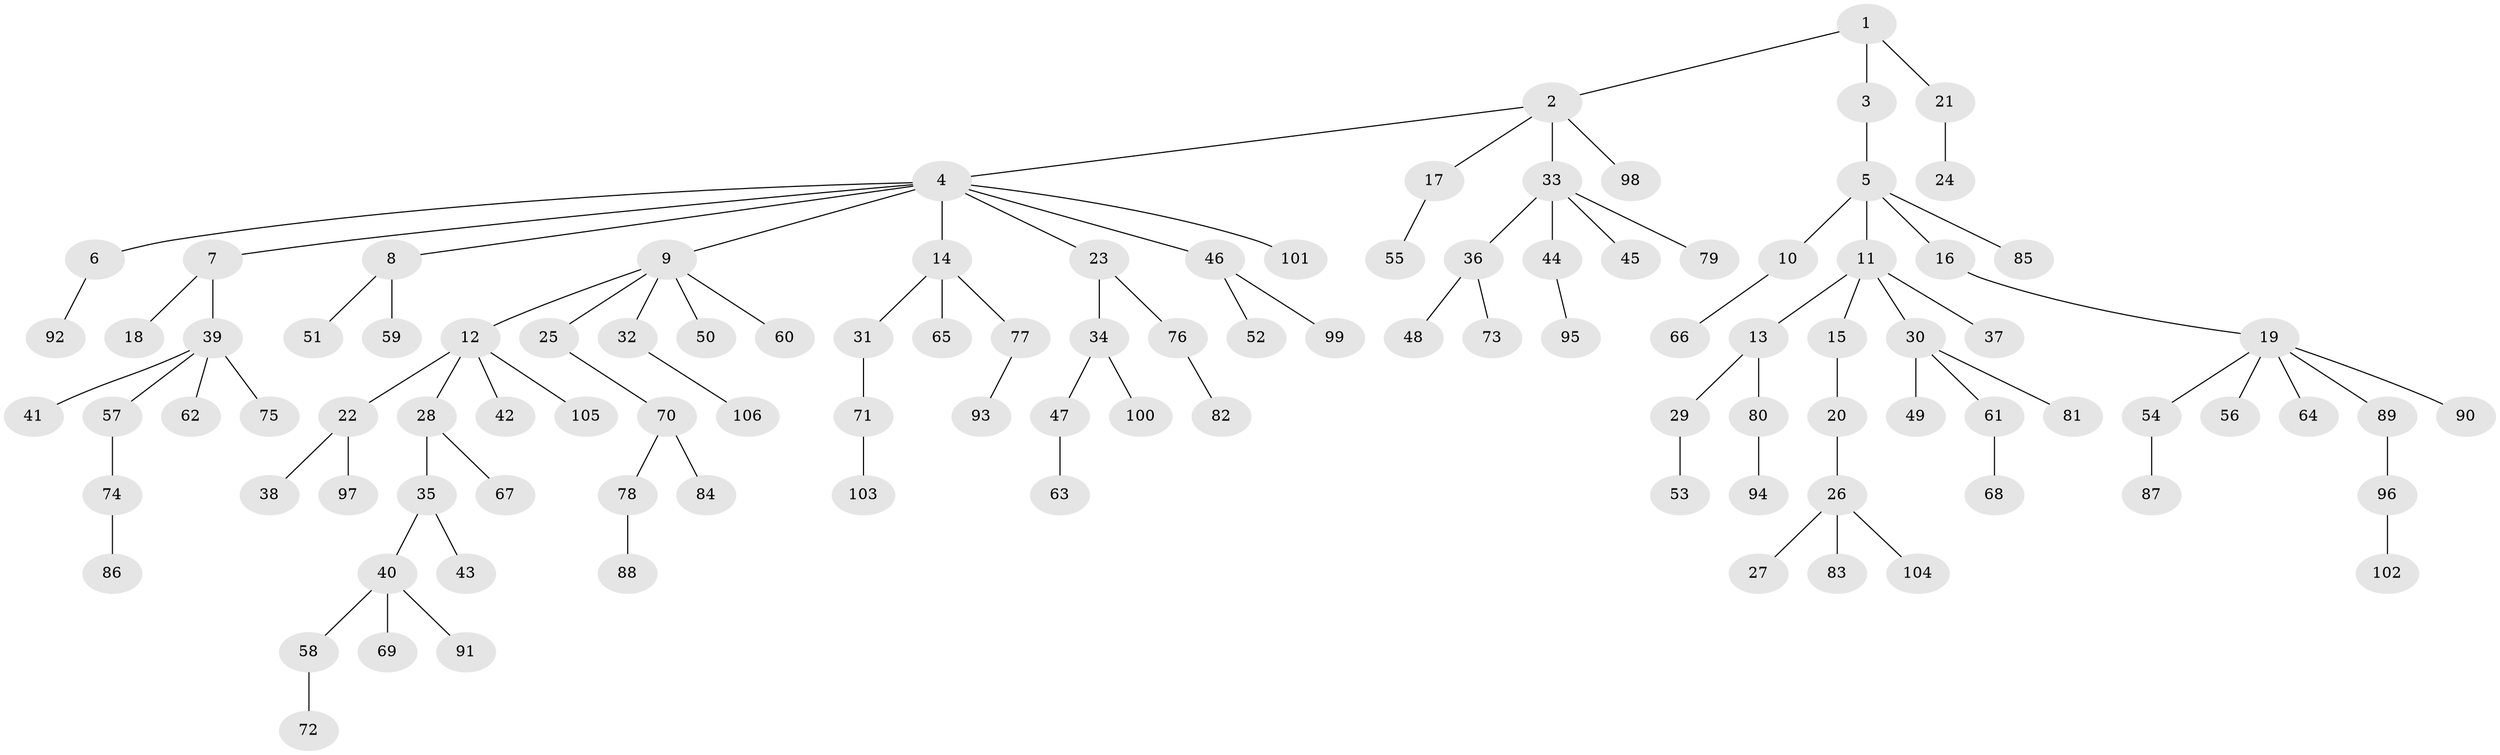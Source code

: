 // Generated by graph-tools (version 1.1) at 2025/11/02/27/25 16:11:27]
// undirected, 106 vertices, 105 edges
graph export_dot {
graph [start="1"]
  node [color=gray90,style=filled];
  1;
  2;
  3;
  4;
  5;
  6;
  7;
  8;
  9;
  10;
  11;
  12;
  13;
  14;
  15;
  16;
  17;
  18;
  19;
  20;
  21;
  22;
  23;
  24;
  25;
  26;
  27;
  28;
  29;
  30;
  31;
  32;
  33;
  34;
  35;
  36;
  37;
  38;
  39;
  40;
  41;
  42;
  43;
  44;
  45;
  46;
  47;
  48;
  49;
  50;
  51;
  52;
  53;
  54;
  55;
  56;
  57;
  58;
  59;
  60;
  61;
  62;
  63;
  64;
  65;
  66;
  67;
  68;
  69;
  70;
  71;
  72;
  73;
  74;
  75;
  76;
  77;
  78;
  79;
  80;
  81;
  82;
  83;
  84;
  85;
  86;
  87;
  88;
  89;
  90;
  91;
  92;
  93;
  94;
  95;
  96;
  97;
  98;
  99;
  100;
  101;
  102;
  103;
  104;
  105;
  106;
  1 -- 2;
  1 -- 3;
  1 -- 21;
  2 -- 4;
  2 -- 17;
  2 -- 33;
  2 -- 98;
  3 -- 5;
  4 -- 6;
  4 -- 7;
  4 -- 8;
  4 -- 9;
  4 -- 14;
  4 -- 23;
  4 -- 46;
  4 -- 101;
  5 -- 10;
  5 -- 11;
  5 -- 16;
  5 -- 85;
  6 -- 92;
  7 -- 18;
  7 -- 39;
  8 -- 51;
  8 -- 59;
  9 -- 12;
  9 -- 25;
  9 -- 32;
  9 -- 50;
  9 -- 60;
  10 -- 66;
  11 -- 13;
  11 -- 15;
  11 -- 30;
  11 -- 37;
  12 -- 22;
  12 -- 28;
  12 -- 42;
  12 -- 105;
  13 -- 29;
  13 -- 80;
  14 -- 31;
  14 -- 65;
  14 -- 77;
  15 -- 20;
  16 -- 19;
  17 -- 55;
  19 -- 54;
  19 -- 56;
  19 -- 64;
  19 -- 89;
  19 -- 90;
  20 -- 26;
  21 -- 24;
  22 -- 38;
  22 -- 97;
  23 -- 34;
  23 -- 76;
  25 -- 70;
  26 -- 27;
  26 -- 83;
  26 -- 104;
  28 -- 35;
  28 -- 67;
  29 -- 53;
  30 -- 49;
  30 -- 61;
  30 -- 81;
  31 -- 71;
  32 -- 106;
  33 -- 36;
  33 -- 44;
  33 -- 45;
  33 -- 79;
  34 -- 47;
  34 -- 100;
  35 -- 40;
  35 -- 43;
  36 -- 48;
  36 -- 73;
  39 -- 41;
  39 -- 57;
  39 -- 62;
  39 -- 75;
  40 -- 58;
  40 -- 69;
  40 -- 91;
  44 -- 95;
  46 -- 52;
  46 -- 99;
  47 -- 63;
  54 -- 87;
  57 -- 74;
  58 -- 72;
  61 -- 68;
  70 -- 78;
  70 -- 84;
  71 -- 103;
  74 -- 86;
  76 -- 82;
  77 -- 93;
  78 -- 88;
  80 -- 94;
  89 -- 96;
  96 -- 102;
}
